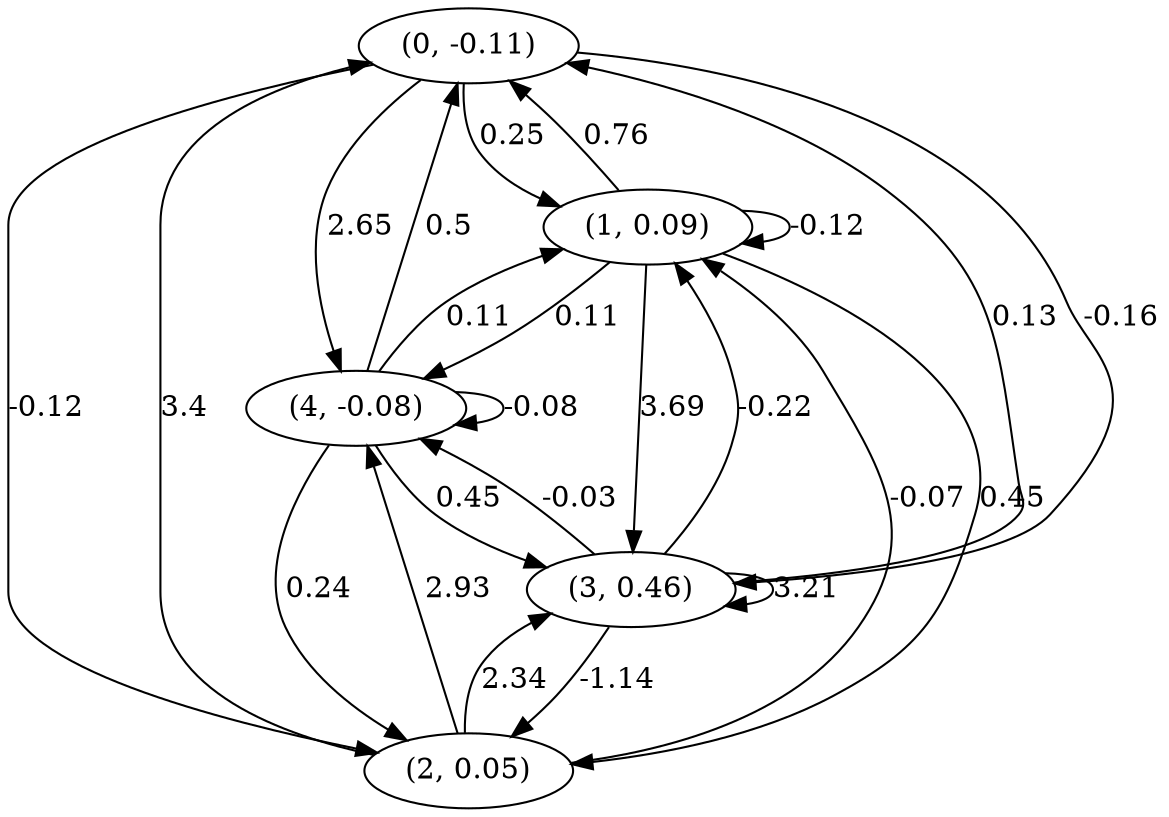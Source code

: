 digraph {
    0 [ label = "(0, -0.11)" ]
    1 [ label = "(1, 0.09)" ]
    2 [ label = "(2, 0.05)" ]
    3 [ label = "(3, 0.46)" ]
    4 [ label = "(4, -0.08)" ]
    1 -> 1 [ label = "-0.12" ]
    3 -> 3 [ label = "3.21" ]
    4 -> 4 [ label = "-0.08" ]
    1 -> 0 [ label = "0.76" ]
    2 -> 0 [ label = "3.4" ]
    3 -> 0 [ label = "0.13" ]
    4 -> 0 [ label = "0.5" ]
    0 -> 1 [ label = "0.25" ]
    2 -> 1 [ label = "-0.07" ]
    3 -> 1 [ label = "-0.22" ]
    4 -> 1 [ label = "0.11" ]
    0 -> 2 [ label = "-0.12" ]
    1 -> 2 [ label = "0.45" ]
    3 -> 2 [ label = "-1.14" ]
    4 -> 2 [ label = "0.24" ]
    0 -> 3 [ label = "-0.16" ]
    1 -> 3 [ label = "3.69" ]
    2 -> 3 [ label = "2.34" ]
    4 -> 3 [ label = "0.45" ]
    0 -> 4 [ label = "2.65" ]
    1 -> 4 [ label = "0.11" ]
    2 -> 4 [ label = "2.93" ]
    3 -> 4 [ label = "-0.03" ]
}

